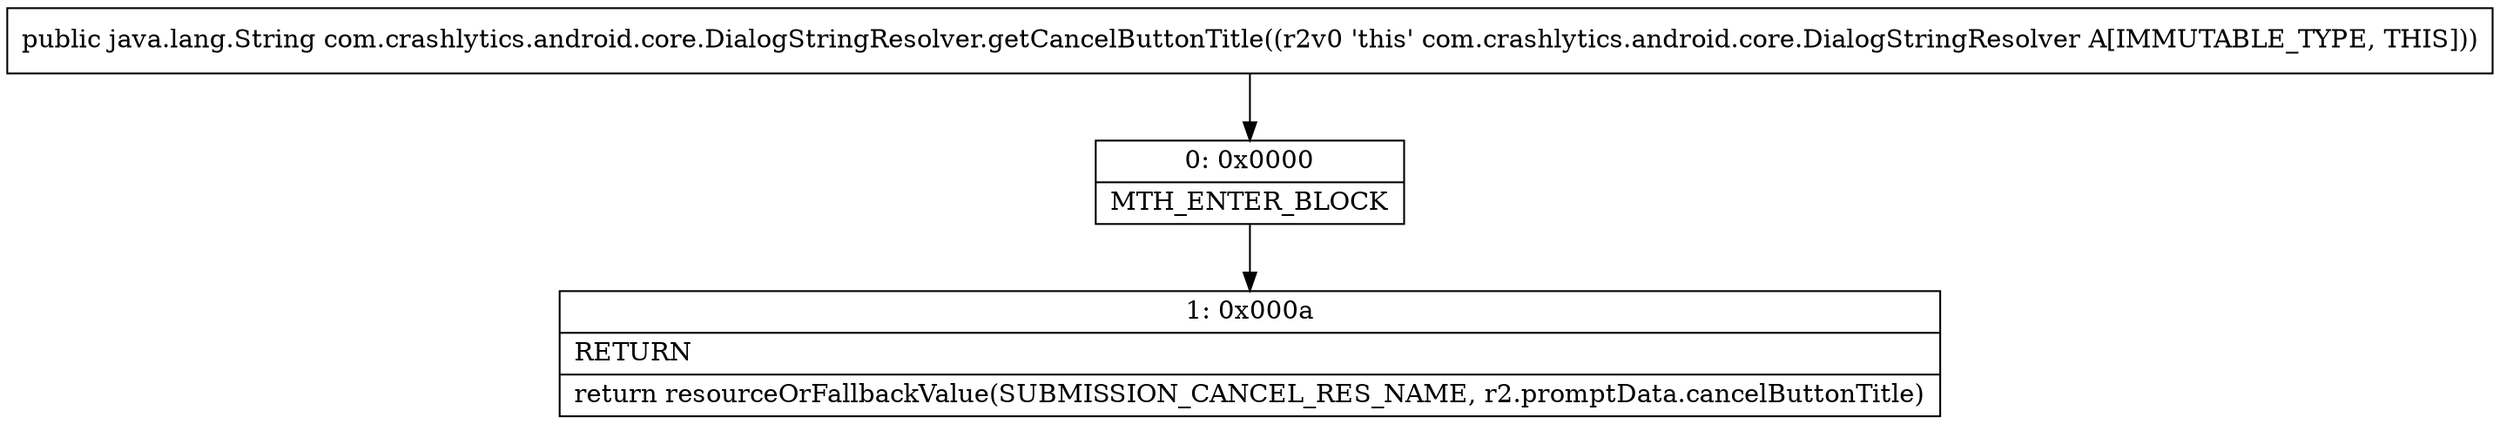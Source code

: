 digraph "CFG forcom.crashlytics.android.core.DialogStringResolver.getCancelButtonTitle()Ljava\/lang\/String;" {
Node_0 [shape=record,label="{0\:\ 0x0000|MTH_ENTER_BLOCK\l}"];
Node_1 [shape=record,label="{1\:\ 0x000a|RETURN\l|return resourceOrFallbackValue(SUBMISSION_CANCEL_RES_NAME, r2.promptData.cancelButtonTitle)\l}"];
MethodNode[shape=record,label="{public java.lang.String com.crashlytics.android.core.DialogStringResolver.getCancelButtonTitle((r2v0 'this' com.crashlytics.android.core.DialogStringResolver A[IMMUTABLE_TYPE, THIS])) }"];
MethodNode -> Node_0;
Node_0 -> Node_1;
}

